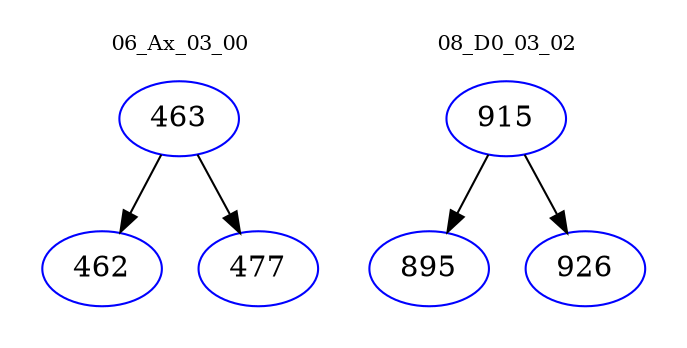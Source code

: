 digraph{
subgraph cluster_0 {
color = white
label = "06_Ax_03_00";
fontsize=10;
T0_463 [label="463", color="blue"]
T0_463 -> T0_462 [color="black"]
T0_462 [label="462", color="blue"]
T0_463 -> T0_477 [color="black"]
T0_477 [label="477", color="blue"]
}
subgraph cluster_1 {
color = white
label = "08_D0_03_02";
fontsize=10;
T1_915 [label="915", color="blue"]
T1_915 -> T1_895 [color="black"]
T1_895 [label="895", color="blue"]
T1_915 -> T1_926 [color="black"]
T1_926 [label="926", color="blue"]
}
}

